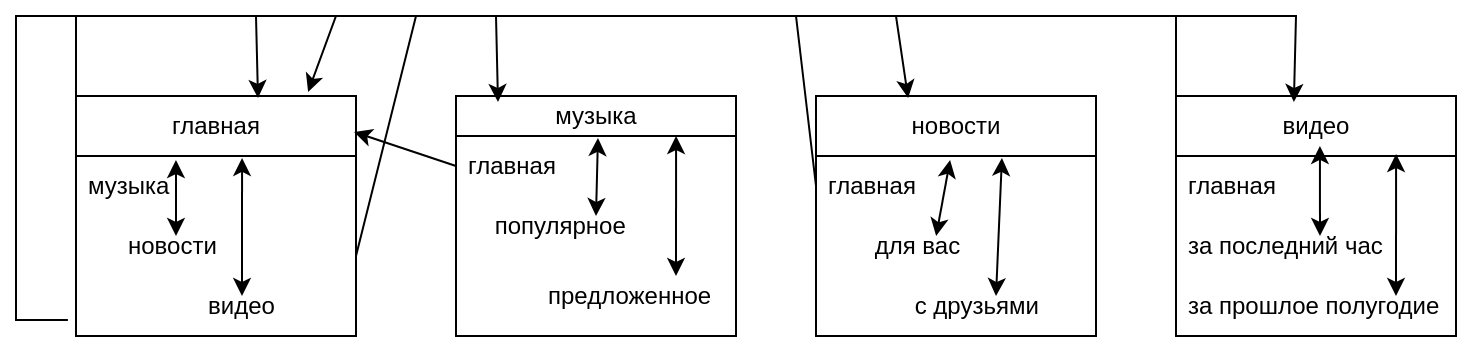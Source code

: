 <mxfile version="24.2.2" type="github">
  <diagram name="Страница — 1" id="sZy3e_lb9Dm8Uc_xsRiK">
    <mxGraphModel dx="660" dy="377" grid="1" gridSize="10" guides="1" tooltips="1" connect="1" arrows="1" fold="1" page="1" pageScale="1" pageWidth="827" pageHeight="1169" math="0" shadow="0">
      <root>
        <mxCell id="0" />
        <mxCell id="1" parent="0" />
        <mxCell id="pZ31fP2sA7G15SQmY9cT-3" value="главная" style="swimlane;fontStyle=0;childLayout=stackLayout;horizontal=1;startSize=30;horizontalStack=0;resizeParent=1;resizeParentMax=0;resizeLast=0;collapsible=1;marginBottom=0;whiteSpace=wrap;html=1;" vertex="1" parent="1">
          <mxGeometry x="110" y="120" width="140" height="120" as="geometry" />
        </mxCell>
        <mxCell id="pZ31fP2sA7G15SQmY9cT-38" value="" style="endArrow=classic;startArrow=classic;html=1;rounded=0;entryX=0.357;entryY=0.067;entryDx=0;entryDy=0;entryPerimeter=0;" edge="1" parent="pZ31fP2sA7G15SQmY9cT-3" target="pZ31fP2sA7G15SQmY9cT-4">
          <mxGeometry width="50" height="50" relative="1" as="geometry">
            <mxPoint x="50" y="70" as="sourcePoint" />
            <mxPoint x="100" y="20" as="targetPoint" />
          </mxGeometry>
        </mxCell>
        <mxCell id="pZ31fP2sA7G15SQmY9cT-4" value="музыка" style="text;strokeColor=none;fillColor=none;align=left;verticalAlign=middle;spacingLeft=4;spacingRight=4;overflow=hidden;points=[[0,0.5],[1,0.5]];portConstraint=eastwest;rotatable=0;whiteSpace=wrap;html=1;" vertex="1" parent="pZ31fP2sA7G15SQmY9cT-3">
          <mxGeometry y="30" width="140" height="30" as="geometry" />
        </mxCell>
        <mxCell id="pZ31fP2sA7G15SQmY9cT-39" value="" style="endArrow=classic;startArrow=classic;html=1;rounded=0;entryX=0.593;entryY=0.033;entryDx=0;entryDy=0;entryPerimeter=0;" edge="1" parent="pZ31fP2sA7G15SQmY9cT-3" target="pZ31fP2sA7G15SQmY9cT-4">
          <mxGeometry width="50" height="50" relative="1" as="geometry">
            <mxPoint x="83" y="100" as="sourcePoint" />
            <mxPoint x="130" y="50" as="targetPoint" />
          </mxGeometry>
        </mxCell>
        <mxCell id="pZ31fP2sA7G15SQmY9cT-5" value="&amp;nbsp; &amp;nbsp; &amp;nbsp; новости" style="text;strokeColor=none;fillColor=none;align=left;verticalAlign=middle;spacingLeft=4;spacingRight=4;overflow=hidden;points=[[0,0.5],[1,0.5]];portConstraint=eastwest;rotatable=0;whiteSpace=wrap;html=1;" vertex="1" parent="pZ31fP2sA7G15SQmY9cT-3">
          <mxGeometry y="60" width="140" height="30" as="geometry" />
        </mxCell>
        <mxCell id="pZ31fP2sA7G15SQmY9cT-6" value="&amp;nbsp; &amp;nbsp; &amp;nbsp; &amp;nbsp; &amp;nbsp; &amp;nbsp; &amp;nbsp; &amp;nbsp; &amp;nbsp; видео" style="text;strokeColor=none;fillColor=none;align=left;verticalAlign=middle;spacingLeft=4;spacingRight=4;overflow=hidden;points=[[0,0.5],[1,0.5]];portConstraint=eastwest;rotatable=0;whiteSpace=wrap;html=1;" vertex="1" parent="pZ31fP2sA7G15SQmY9cT-3">
          <mxGeometry y="90" width="140" height="30" as="geometry" />
        </mxCell>
        <mxCell id="pZ31fP2sA7G15SQmY9cT-7" value="музыка" style="swimlane;fontStyle=0;childLayout=stackLayout;horizontal=1;startSize=20;horizontalStack=0;resizeParent=1;resizeParentMax=0;resizeLast=0;collapsible=1;marginBottom=0;whiteSpace=wrap;html=1;" vertex="1" parent="1">
          <mxGeometry x="300" y="120" width="140" height="120" as="geometry" />
        </mxCell>
        <mxCell id="pZ31fP2sA7G15SQmY9cT-37" value="" style="endArrow=classic;startArrow=classic;html=1;rounded=0;entryX=0.507;entryY=0.033;entryDx=0;entryDy=0;entryPerimeter=0;" edge="1" parent="pZ31fP2sA7G15SQmY9cT-7" target="pZ31fP2sA7G15SQmY9cT-8">
          <mxGeometry width="50" height="50" relative="1" as="geometry">
            <mxPoint x="70" y="60" as="sourcePoint" />
            <mxPoint x="110" y="10" as="targetPoint" />
          </mxGeometry>
        </mxCell>
        <mxCell id="pZ31fP2sA7G15SQmY9cT-8" value="главная" style="text;strokeColor=none;fillColor=none;align=left;verticalAlign=middle;spacingLeft=4;spacingRight=4;overflow=hidden;points=[[0,0.5],[1,0.5]];portConstraint=eastwest;rotatable=0;whiteSpace=wrap;html=1;" vertex="1" parent="pZ31fP2sA7G15SQmY9cT-7">
          <mxGeometry y="20" width="140" height="30" as="geometry" />
        </mxCell>
        <mxCell id="pZ31fP2sA7G15SQmY9cT-36" value="" style="endArrow=classic;startArrow=classic;html=1;rounded=0;entryX=0.786;entryY=0;entryDx=0;entryDy=0;entryPerimeter=0;" edge="1" parent="pZ31fP2sA7G15SQmY9cT-7" target="pZ31fP2sA7G15SQmY9cT-8">
          <mxGeometry width="50" height="50" relative="1" as="geometry">
            <mxPoint x="110" y="90" as="sourcePoint" />
            <mxPoint x="160" y="40" as="targetPoint" />
          </mxGeometry>
        </mxCell>
        <mxCell id="pZ31fP2sA7G15SQmY9cT-9" value="&amp;nbsp; &amp;nbsp; популярное" style="text;strokeColor=none;fillColor=none;align=left;verticalAlign=middle;spacingLeft=4;spacingRight=4;overflow=hidden;points=[[0,0.5],[1,0.5]];portConstraint=eastwest;rotatable=0;whiteSpace=wrap;html=1;" vertex="1" parent="pZ31fP2sA7G15SQmY9cT-7">
          <mxGeometry y="50" width="140" height="30" as="geometry" />
        </mxCell>
        <mxCell id="pZ31fP2sA7G15SQmY9cT-10" value="&amp;nbsp; &amp;nbsp; &amp;nbsp; &amp;nbsp; &amp;nbsp; &amp;nbsp; предложенное" style="text;strokeColor=none;fillColor=none;align=left;verticalAlign=middle;spacingLeft=4;spacingRight=4;overflow=hidden;points=[[0,0.5],[1,0.5]];portConstraint=eastwest;rotatable=0;whiteSpace=wrap;html=1;" vertex="1" parent="pZ31fP2sA7G15SQmY9cT-7">
          <mxGeometry y="80" width="140" height="40" as="geometry" />
        </mxCell>
        <mxCell id="pZ31fP2sA7G15SQmY9cT-11" value="новости" style="swimlane;fontStyle=0;childLayout=stackLayout;horizontal=1;startSize=30;horizontalStack=0;resizeParent=1;resizeParentMax=0;resizeLast=0;collapsible=1;marginBottom=0;whiteSpace=wrap;html=1;" vertex="1" parent="1">
          <mxGeometry x="480" y="120" width="140" height="120" as="geometry" />
        </mxCell>
        <mxCell id="pZ31fP2sA7G15SQmY9cT-35" value="" style="endArrow=classic;startArrow=classic;html=1;rounded=0;exitX=0.429;exitY=0.333;exitDx=0;exitDy=0;exitPerimeter=0;entryX=0.479;entryY=0.067;entryDx=0;entryDy=0;entryPerimeter=0;" edge="1" parent="pZ31fP2sA7G15SQmY9cT-11" source="pZ31fP2sA7G15SQmY9cT-13" target="pZ31fP2sA7G15SQmY9cT-12">
          <mxGeometry width="50" height="50" relative="1" as="geometry">
            <mxPoint x="50" y="80" as="sourcePoint" />
            <mxPoint x="100" y="30" as="targetPoint" />
          </mxGeometry>
        </mxCell>
        <mxCell id="pZ31fP2sA7G15SQmY9cT-12" value="главная" style="text;strokeColor=none;fillColor=none;align=left;verticalAlign=middle;spacingLeft=4;spacingRight=4;overflow=hidden;points=[[0,0.5],[1,0.5]];portConstraint=eastwest;rotatable=0;whiteSpace=wrap;html=1;" vertex="1" parent="pZ31fP2sA7G15SQmY9cT-11">
          <mxGeometry y="30" width="140" height="30" as="geometry" />
        </mxCell>
        <mxCell id="pZ31fP2sA7G15SQmY9cT-34" value="" style="endArrow=classic;startArrow=classic;html=1;rounded=0;entryX=0.664;entryY=0.033;entryDx=0;entryDy=0;entryPerimeter=0;" edge="1" parent="pZ31fP2sA7G15SQmY9cT-11" target="pZ31fP2sA7G15SQmY9cT-12">
          <mxGeometry width="50" height="50" relative="1" as="geometry">
            <mxPoint x="90" y="100" as="sourcePoint" />
            <mxPoint x="140" y="50" as="targetPoint" />
          </mxGeometry>
        </mxCell>
        <mxCell id="pZ31fP2sA7G15SQmY9cT-13" value="&amp;nbsp; &amp;nbsp; &amp;nbsp; &amp;nbsp;для вас" style="text;strokeColor=none;fillColor=none;align=left;verticalAlign=middle;spacingLeft=4;spacingRight=4;overflow=hidden;points=[[0,0.5],[1,0.5]];portConstraint=eastwest;rotatable=0;whiteSpace=wrap;html=1;" vertex="1" parent="pZ31fP2sA7G15SQmY9cT-11">
          <mxGeometry y="60" width="140" height="30" as="geometry" />
        </mxCell>
        <mxCell id="pZ31fP2sA7G15SQmY9cT-14" value="&amp;nbsp; &amp;nbsp; &amp;nbsp; &amp;nbsp; &amp;nbsp; &amp;nbsp; &amp;nbsp;с друзьями" style="text;strokeColor=none;fillColor=none;align=left;verticalAlign=middle;spacingLeft=4;spacingRight=4;overflow=hidden;points=[[0,0.5],[1,0.5]];portConstraint=eastwest;rotatable=0;whiteSpace=wrap;html=1;" vertex="1" parent="pZ31fP2sA7G15SQmY9cT-11">
          <mxGeometry y="90" width="140" height="30" as="geometry" />
        </mxCell>
        <mxCell id="pZ31fP2sA7G15SQmY9cT-15" value="видео" style="swimlane;fontStyle=0;childLayout=stackLayout;horizontal=1;startSize=30;horizontalStack=0;resizeParent=1;resizeParentMax=0;resizeLast=0;collapsible=1;marginBottom=0;whiteSpace=wrap;html=1;" vertex="1" parent="1">
          <mxGeometry x="660" y="120" width="140" height="120" as="geometry" />
        </mxCell>
        <mxCell id="pZ31fP2sA7G15SQmY9cT-28" value="" style="endArrow=classic;startArrow=classic;html=1;rounded=0;entryX=0.514;entryY=-0.167;entryDx=0;entryDy=0;entryPerimeter=0;" edge="1" parent="pZ31fP2sA7G15SQmY9cT-15" target="pZ31fP2sA7G15SQmY9cT-16">
          <mxGeometry width="50" height="50" relative="1" as="geometry">
            <mxPoint x="72" y="70" as="sourcePoint" />
            <mxPoint x="120" y="30" as="targetPoint" />
          </mxGeometry>
        </mxCell>
        <mxCell id="pZ31fP2sA7G15SQmY9cT-16" value="главная" style="text;strokeColor=none;fillColor=none;align=left;verticalAlign=middle;spacingLeft=4;spacingRight=4;overflow=hidden;points=[[0,0.5],[1,0.5]];portConstraint=eastwest;rotatable=0;whiteSpace=wrap;html=1;" vertex="1" parent="pZ31fP2sA7G15SQmY9cT-15">
          <mxGeometry y="30" width="140" height="30" as="geometry" />
        </mxCell>
        <mxCell id="pZ31fP2sA7G15SQmY9cT-32" value="" style="endArrow=classic;startArrow=classic;html=1;rounded=0;entryX=0.786;entryY=-0.033;entryDx=0;entryDy=0;entryPerimeter=0;" edge="1" parent="pZ31fP2sA7G15SQmY9cT-15" target="pZ31fP2sA7G15SQmY9cT-16">
          <mxGeometry width="50" height="50" relative="1" as="geometry">
            <mxPoint x="110" y="100" as="sourcePoint" />
            <mxPoint x="160" y="50" as="targetPoint" />
          </mxGeometry>
        </mxCell>
        <mxCell id="pZ31fP2sA7G15SQmY9cT-17" value="за последний час&amp;nbsp;" style="text;strokeColor=none;fillColor=none;align=left;verticalAlign=middle;spacingLeft=4;spacingRight=4;overflow=hidden;points=[[0,0.5],[1,0.5]];portConstraint=eastwest;rotatable=0;whiteSpace=wrap;html=1;" vertex="1" parent="pZ31fP2sA7G15SQmY9cT-15">
          <mxGeometry y="60" width="140" height="30" as="geometry" />
        </mxCell>
        <mxCell id="pZ31fP2sA7G15SQmY9cT-18" value="за прошлое полугодие&amp;nbsp;" style="text;strokeColor=none;fillColor=none;align=left;verticalAlign=middle;spacingLeft=4;spacingRight=4;overflow=hidden;points=[[0,0.5],[1,0.5]];portConstraint=eastwest;rotatable=0;whiteSpace=wrap;html=1;" vertex="1" parent="pZ31fP2sA7G15SQmY9cT-15">
          <mxGeometry y="90" width="140" height="30" as="geometry" />
        </mxCell>
        <mxCell id="pZ31fP2sA7G15SQmY9cT-20" value="" style="endArrow=classic;html=1;rounded=0;exitX=0;exitY=0.5;exitDx=0;exitDy=0;entryX=0.993;entryY=0.15;entryDx=0;entryDy=0;entryPerimeter=0;" edge="1" parent="1" source="pZ31fP2sA7G15SQmY9cT-8" target="pZ31fP2sA7G15SQmY9cT-3">
          <mxGeometry width="50" height="50" relative="1" as="geometry">
            <mxPoint x="270" y="310" as="sourcePoint" />
            <mxPoint x="320" y="260" as="targetPoint" />
          </mxGeometry>
        </mxCell>
        <mxCell id="pZ31fP2sA7G15SQmY9cT-21" value="" style="endArrow=classic;html=1;rounded=0;entryX=0.329;entryY=0.008;entryDx=0;entryDy=0;entryPerimeter=0;" edge="1" parent="1" target="pZ31fP2sA7G15SQmY9cT-11">
          <mxGeometry width="50" height="50" relative="1" as="geometry">
            <mxPoint x="250" y="200" as="sourcePoint" />
            <mxPoint x="300" y="160" as="targetPoint" />
            <Array as="points">
              <mxPoint x="280" y="80" />
              <mxPoint x="520" y="80" />
            </Array>
          </mxGeometry>
        </mxCell>
        <mxCell id="pZ31fP2sA7G15SQmY9cT-22" value="" style="endArrow=classic;html=1;rounded=0;exitX=0;exitY=0.5;exitDx=0;exitDy=0;entryX=0.829;entryY=-0.017;entryDx=0;entryDy=0;entryPerimeter=0;" edge="1" parent="1" source="pZ31fP2sA7G15SQmY9cT-12" target="pZ31fP2sA7G15SQmY9cT-3">
          <mxGeometry width="50" height="50" relative="1" as="geometry">
            <mxPoint x="460" y="200" as="sourcePoint" />
            <mxPoint x="230" y="80" as="targetPoint" />
            <Array as="points">
              <mxPoint x="470" y="80" />
              <mxPoint x="360" y="80" />
              <mxPoint x="240" y="80" />
            </Array>
          </mxGeometry>
        </mxCell>
        <mxCell id="pZ31fP2sA7G15SQmY9cT-25" value="" style="endArrow=classic;html=1;rounded=0;exitX=0;exitY=0.5;exitDx=0;exitDy=0;entryX=0.15;entryY=0.025;entryDx=0;entryDy=0;entryPerimeter=0;" edge="1" parent="1" source="pZ31fP2sA7G15SQmY9cT-4" target="pZ31fP2sA7G15SQmY9cT-7">
          <mxGeometry width="50" height="50" relative="1" as="geometry">
            <mxPoint x="60" y="160" as="sourcePoint" />
            <mxPoint x="360" y="80" as="targetPoint" />
            <Array as="points">
              <mxPoint x="110" y="80" />
              <mxPoint x="320" y="80" />
            </Array>
          </mxGeometry>
        </mxCell>
        <mxCell id="pZ31fP2sA7G15SQmY9cT-26" value="" style="endArrow=classic;html=1;rounded=0;exitX=-0.029;exitY=0.733;exitDx=0;exitDy=0;exitPerimeter=0;entryX=0.421;entryY=0.025;entryDx=0;entryDy=0;entryPerimeter=0;" edge="1" parent="1" source="pZ31fP2sA7G15SQmY9cT-6" target="pZ31fP2sA7G15SQmY9cT-15">
          <mxGeometry width="50" height="50" relative="1" as="geometry">
            <mxPoint x="50" y="240" as="sourcePoint" />
            <mxPoint x="760" y="80" as="targetPoint" />
            <Array as="points">
              <mxPoint x="80" y="232" />
              <mxPoint x="80" y="80" />
              <mxPoint x="720" y="80" />
            </Array>
          </mxGeometry>
        </mxCell>
        <mxCell id="pZ31fP2sA7G15SQmY9cT-27" value="" style="endArrow=classic;html=1;rounded=0;exitX=0;exitY=0.5;exitDx=0;exitDy=0;entryX=0.65;entryY=0.008;entryDx=0;entryDy=0;entryPerimeter=0;" edge="1" parent="1" source="pZ31fP2sA7G15SQmY9cT-16" target="pZ31fP2sA7G15SQmY9cT-3">
          <mxGeometry width="50" height="50" relative="1" as="geometry">
            <mxPoint x="630" y="320" as="sourcePoint" />
            <mxPoint x="190" y="80" as="targetPoint" />
            <Array as="points">
              <mxPoint x="660" y="80" />
              <mxPoint x="200" y="80" />
            </Array>
          </mxGeometry>
        </mxCell>
      </root>
    </mxGraphModel>
  </diagram>
</mxfile>
